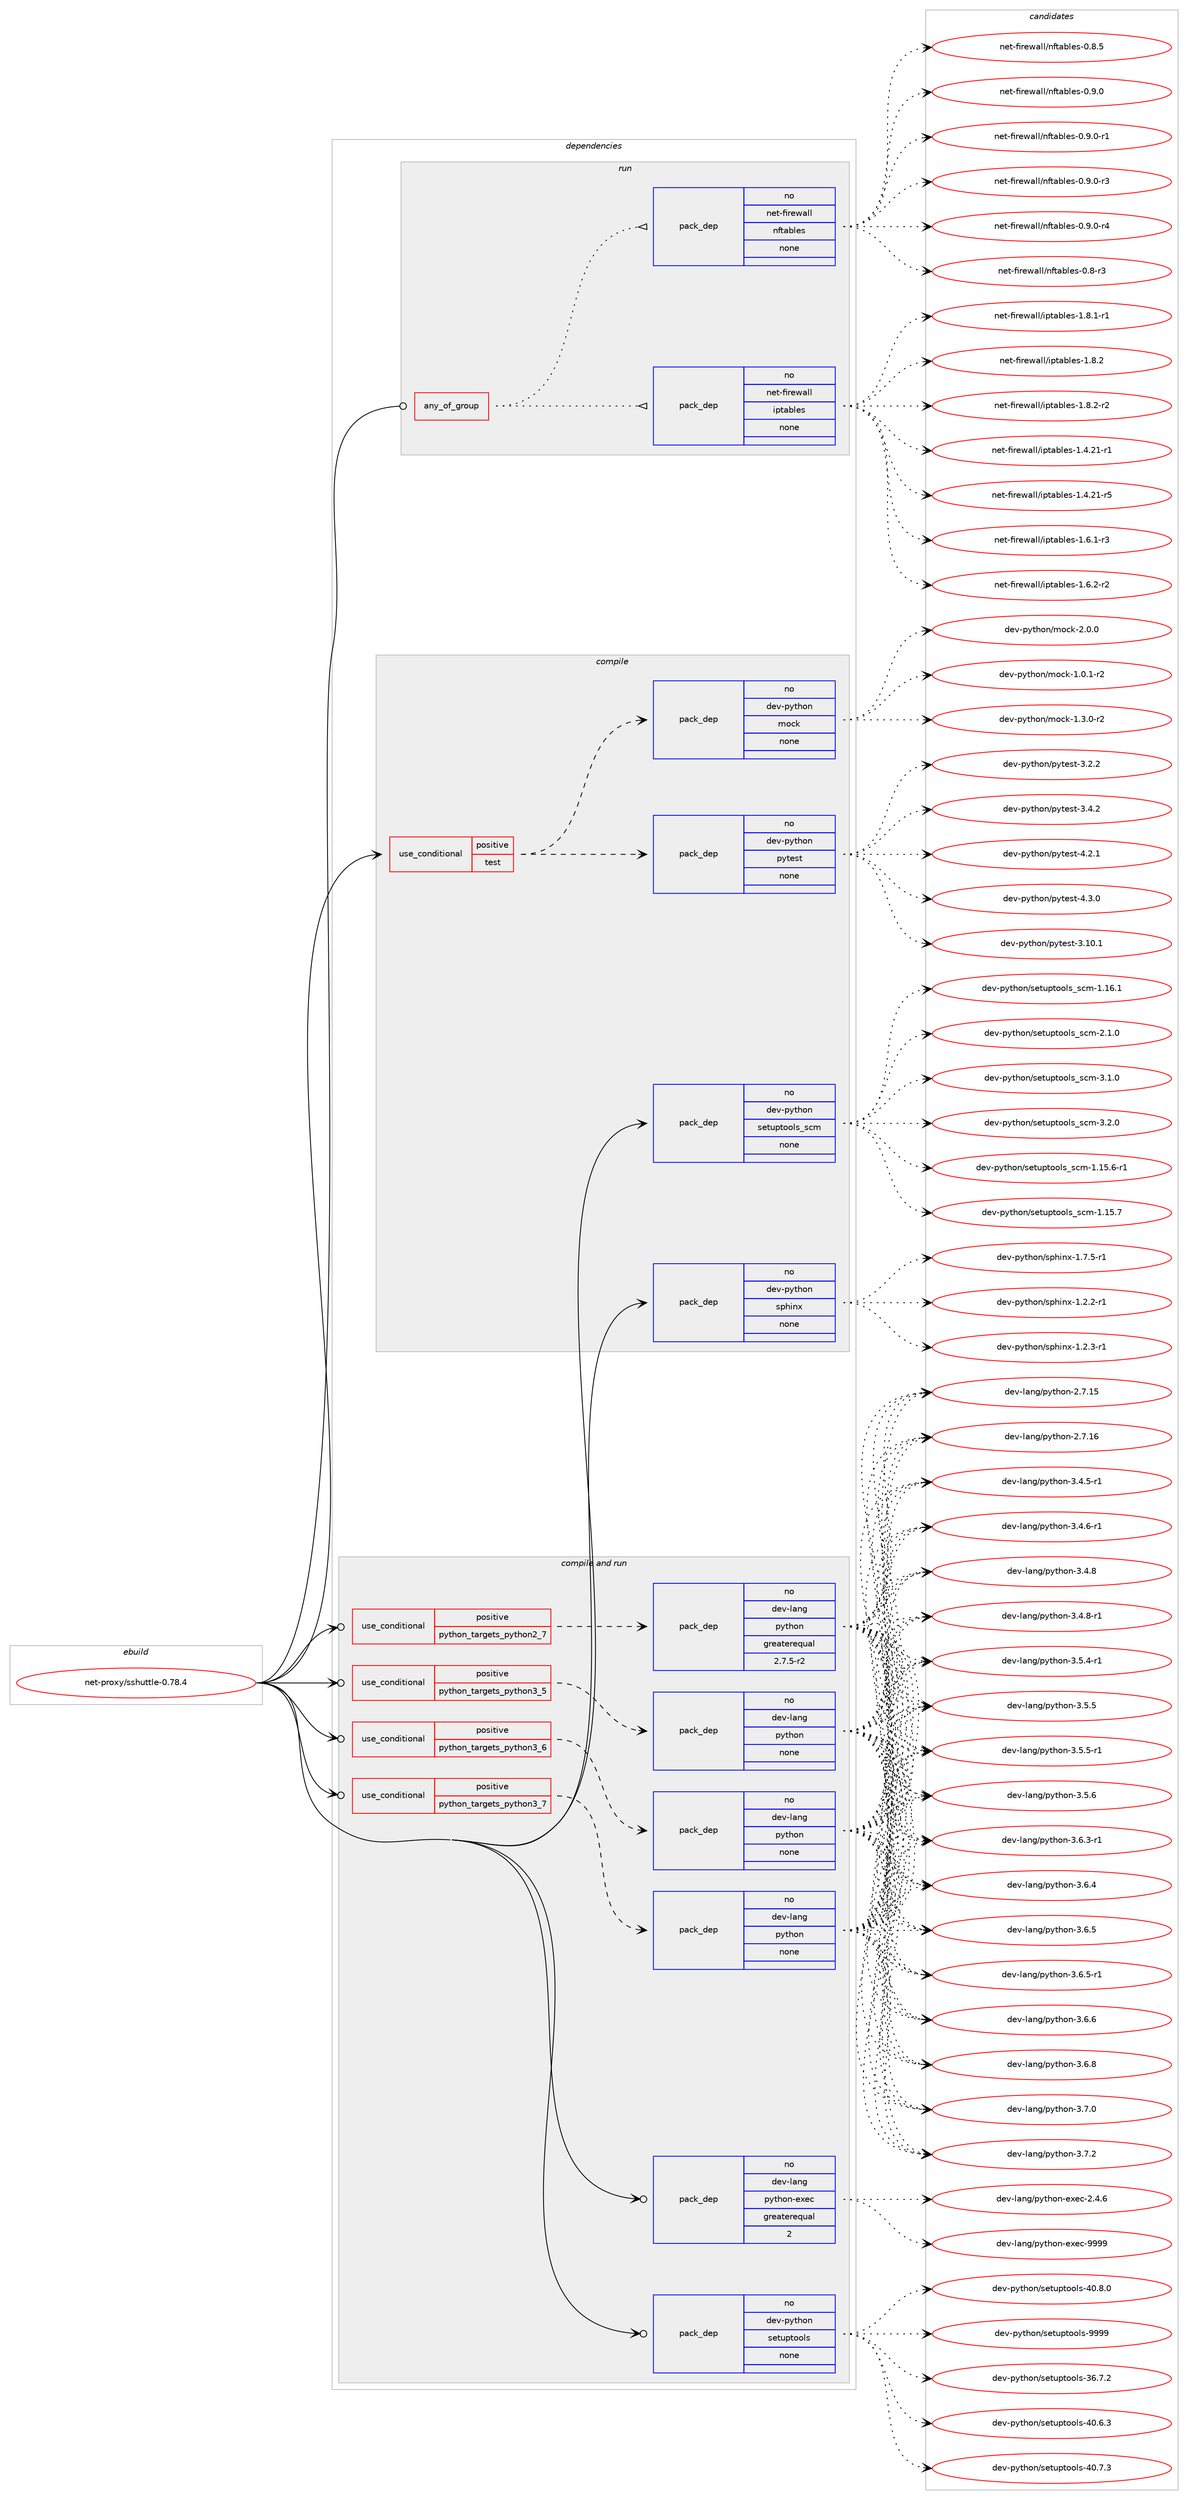 digraph prolog {

# *************
# Graph options
# *************

newrank=true;
concentrate=true;
compound=true;
graph [rankdir=LR,fontname=Helvetica,fontsize=10,ranksep=1.5];#, ranksep=2.5, nodesep=0.2];
edge  [arrowhead=vee];
node  [fontname=Helvetica,fontsize=10];

# **********
# The ebuild
# **********

subgraph cluster_leftcol {
color=gray;
rank=same;
label=<<i>ebuild</i>>;
id [label="net-proxy/sshuttle-0.78.4", color=red, width=4, href="../net-proxy/sshuttle-0.78.4.svg"];
}

# ****************
# The dependencies
# ****************

subgraph cluster_midcol {
color=gray;
label=<<i>dependencies</i>>;
subgraph cluster_compile {
fillcolor="#eeeeee";
style=filled;
label=<<i>compile</i>>;
subgraph cond450647 {
dependency1677996 [label=<<TABLE BORDER="0" CELLBORDER="1" CELLSPACING="0" CELLPADDING="4"><TR><TD ROWSPAN="3" CELLPADDING="10">use_conditional</TD></TR><TR><TD>positive</TD></TR><TR><TD>test</TD></TR></TABLE>>, shape=none, color=red];
subgraph pack1199914 {
dependency1677997 [label=<<TABLE BORDER="0" CELLBORDER="1" CELLSPACING="0" CELLPADDING="4" WIDTH="220"><TR><TD ROWSPAN="6" CELLPADDING="30">pack_dep</TD></TR><TR><TD WIDTH="110">no</TD></TR><TR><TD>dev-python</TD></TR><TR><TD>pytest</TD></TR><TR><TD>none</TD></TR><TR><TD></TD></TR></TABLE>>, shape=none, color=blue];
}
dependency1677996:e -> dependency1677997:w [weight=20,style="dashed",arrowhead="vee"];
subgraph pack1199915 {
dependency1677998 [label=<<TABLE BORDER="0" CELLBORDER="1" CELLSPACING="0" CELLPADDING="4" WIDTH="220"><TR><TD ROWSPAN="6" CELLPADDING="30">pack_dep</TD></TR><TR><TD WIDTH="110">no</TD></TR><TR><TD>dev-python</TD></TR><TR><TD>mock</TD></TR><TR><TD>none</TD></TR><TR><TD></TD></TR></TABLE>>, shape=none, color=blue];
}
dependency1677996:e -> dependency1677998:w [weight=20,style="dashed",arrowhead="vee"];
}
id:e -> dependency1677996:w [weight=20,style="solid",arrowhead="vee"];
subgraph pack1199916 {
dependency1677999 [label=<<TABLE BORDER="0" CELLBORDER="1" CELLSPACING="0" CELLPADDING="4" WIDTH="220"><TR><TD ROWSPAN="6" CELLPADDING="30">pack_dep</TD></TR><TR><TD WIDTH="110">no</TD></TR><TR><TD>dev-python</TD></TR><TR><TD>setuptools_scm</TD></TR><TR><TD>none</TD></TR><TR><TD></TD></TR></TABLE>>, shape=none, color=blue];
}
id:e -> dependency1677999:w [weight=20,style="solid",arrowhead="vee"];
subgraph pack1199917 {
dependency1678000 [label=<<TABLE BORDER="0" CELLBORDER="1" CELLSPACING="0" CELLPADDING="4" WIDTH="220"><TR><TD ROWSPAN="6" CELLPADDING="30">pack_dep</TD></TR><TR><TD WIDTH="110">no</TD></TR><TR><TD>dev-python</TD></TR><TR><TD>sphinx</TD></TR><TR><TD>none</TD></TR><TR><TD></TD></TR></TABLE>>, shape=none, color=blue];
}
id:e -> dependency1678000:w [weight=20,style="solid",arrowhead="vee"];
}
subgraph cluster_compileandrun {
fillcolor="#eeeeee";
style=filled;
label=<<i>compile and run</i>>;
subgraph cond450648 {
dependency1678001 [label=<<TABLE BORDER="0" CELLBORDER="1" CELLSPACING="0" CELLPADDING="4"><TR><TD ROWSPAN="3" CELLPADDING="10">use_conditional</TD></TR><TR><TD>positive</TD></TR><TR><TD>python_targets_python2_7</TD></TR></TABLE>>, shape=none, color=red];
subgraph pack1199918 {
dependency1678002 [label=<<TABLE BORDER="0" CELLBORDER="1" CELLSPACING="0" CELLPADDING="4" WIDTH="220"><TR><TD ROWSPAN="6" CELLPADDING="30">pack_dep</TD></TR><TR><TD WIDTH="110">no</TD></TR><TR><TD>dev-lang</TD></TR><TR><TD>python</TD></TR><TR><TD>greaterequal</TD></TR><TR><TD>2.7.5-r2</TD></TR></TABLE>>, shape=none, color=blue];
}
dependency1678001:e -> dependency1678002:w [weight=20,style="dashed",arrowhead="vee"];
}
id:e -> dependency1678001:w [weight=20,style="solid",arrowhead="odotvee"];
subgraph cond450649 {
dependency1678003 [label=<<TABLE BORDER="0" CELLBORDER="1" CELLSPACING="0" CELLPADDING="4"><TR><TD ROWSPAN="3" CELLPADDING="10">use_conditional</TD></TR><TR><TD>positive</TD></TR><TR><TD>python_targets_python3_5</TD></TR></TABLE>>, shape=none, color=red];
subgraph pack1199919 {
dependency1678004 [label=<<TABLE BORDER="0" CELLBORDER="1" CELLSPACING="0" CELLPADDING="4" WIDTH="220"><TR><TD ROWSPAN="6" CELLPADDING="30">pack_dep</TD></TR><TR><TD WIDTH="110">no</TD></TR><TR><TD>dev-lang</TD></TR><TR><TD>python</TD></TR><TR><TD>none</TD></TR><TR><TD></TD></TR></TABLE>>, shape=none, color=blue];
}
dependency1678003:e -> dependency1678004:w [weight=20,style="dashed",arrowhead="vee"];
}
id:e -> dependency1678003:w [weight=20,style="solid",arrowhead="odotvee"];
subgraph cond450650 {
dependency1678005 [label=<<TABLE BORDER="0" CELLBORDER="1" CELLSPACING="0" CELLPADDING="4"><TR><TD ROWSPAN="3" CELLPADDING="10">use_conditional</TD></TR><TR><TD>positive</TD></TR><TR><TD>python_targets_python3_6</TD></TR></TABLE>>, shape=none, color=red];
subgraph pack1199920 {
dependency1678006 [label=<<TABLE BORDER="0" CELLBORDER="1" CELLSPACING="0" CELLPADDING="4" WIDTH="220"><TR><TD ROWSPAN="6" CELLPADDING="30">pack_dep</TD></TR><TR><TD WIDTH="110">no</TD></TR><TR><TD>dev-lang</TD></TR><TR><TD>python</TD></TR><TR><TD>none</TD></TR><TR><TD></TD></TR></TABLE>>, shape=none, color=blue];
}
dependency1678005:e -> dependency1678006:w [weight=20,style="dashed",arrowhead="vee"];
}
id:e -> dependency1678005:w [weight=20,style="solid",arrowhead="odotvee"];
subgraph cond450651 {
dependency1678007 [label=<<TABLE BORDER="0" CELLBORDER="1" CELLSPACING="0" CELLPADDING="4"><TR><TD ROWSPAN="3" CELLPADDING="10">use_conditional</TD></TR><TR><TD>positive</TD></TR><TR><TD>python_targets_python3_7</TD></TR></TABLE>>, shape=none, color=red];
subgraph pack1199921 {
dependency1678008 [label=<<TABLE BORDER="0" CELLBORDER="1" CELLSPACING="0" CELLPADDING="4" WIDTH="220"><TR><TD ROWSPAN="6" CELLPADDING="30">pack_dep</TD></TR><TR><TD WIDTH="110">no</TD></TR><TR><TD>dev-lang</TD></TR><TR><TD>python</TD></TR><TR><TD>none</TD></TR><TR><TD></TD></TR></TABLE>>, shape=none, color=blue];
}
dependency1678007:e -> dependency1678008:w [weight=20,style="dashed",arrowhead="vee"];
}
id:e -> dependency1678007:w [weight=20,style="solid",arrowhead="odotvee"];
subgraph pack1199922 {
dependency1678009 [label=<<TABLE BORDER="0" CELLBORDER="1" CELLSPACING="0" CELLPADDING="4" WIDTH="220"><TR><TD ROWSPAN="6" CELLPADDING="30">pack_dep</TD></TR><TR><TD WIDTH="110">no</TD></TR><TR><TD>dev-lang</TD></TR><TR><TD>python-exec</TD></TR><TR><TD>greaterequal</TD></TR><TR><TD>2</TD></TR></TABLE>>, shape=none, color=blue];
}
id:e -> dependency1678009:w [weight=20,style="solid",arrowhead="odotvee"];
subgraph pack1199923 {
dependency1678010 [label=<<TABLE BORDER="0" CELLBORDER="1" CELLSPACING="0" CELLPADDING="4" WIDTH="220"><TR><TD ROWSPAN="6" CELLPADDING="30">pack_dep</TD></TR><TR><TD WIDTH="110">no</TD></TR><TR><TD>dev-python</TD></TR><TR><TD>setuptools</TD></TR><TR><TD>none</TD></TR><TR><TD></TD></TR></TABLE>>, shape=none, color=blue];
}
id:e -> dependency1678010:w [weight=20,style="solid",arrowhead="odotvee"];
}
subgraph cluster_run {
fillcolor="#eeeeee";
style=filled;
label=<<i>run</i>>;
subgraph any26602 {
dependency1678011 [label=<<TABLE BORDER="0" CELLBORDER="1" CELLSPACING="0" CELLPADDING="4"><TR><TD CELLPADDING="10">any_of_group</TD></TR></TABLE>>, shape=none, color=red];subgraph pack1199924 {
dependency1678012 [label=<<TABLE BORDER="0" CELLBORDER="1" CELLSPACING="0" CELLPADDING="4" WIDTH="220"><TR><TD ROWSPAN="6" CELLPADDING="30">pack_dep</TD></TR><TR><TD WIDTH="110">no</TD></TR><TR><TD>net-firewall</TD></TR><TR><TD>iptables</TD></TR><TR><TD>none</TD></TR><TR><TD></TD></TR></TABLE>>, shape=none, color=blue];
}
dependency1678011:e -> dependency1678012:w [weight=20,style="dotted",arrowhead="oinv"];
subgraph pack1199925 {
dependency1678013 [label=<<TABLE BORDER="0" CELLBORDER="1" CELLSPACING="0" CELLPADDING="4" WIDTH="220"><TR><TD ROWSPAN="6" CELLPADDING="30">pack_dep</TD></TR><TR><TD WIDTH="110">no</TD></TR><TR><TD>net-firewall</TD></TR><TR><TD>nftables</TD></TR><TR><TD>none</TD></TR><TR><TD></TD></TR></TABLE>>, shape=none, color=blue];
}
dependency1678011:e -> dependency1678013:w [weight=20,style="dotted",arrowhead="oinv"];
}
id:e -> dependency1678011:w [weight=20,style="solid",arrowhead="odot"];
}
}

# **************
# The candidates
# **************

subgraph cluster_choices {
rank=same;
color=gray;
label=<<i>candidates</i>>;

subgraph choice1199914 {
color=black;
nodesep=1;
choice100101118451121211161041111104711212111610111511645514649484649 [label="dev-python/pytest-3.10.1", color=red, width=4,href="../dev-python/pytest-3.10.1.svg"];
choice1001011184511212111610411111047112121116101115116455146504650 [label="dev-python/pytest-3.2.2", color=red, width=4,href="../dev-python/pytest-3.2.2.svg"];
choice1001011184511212111610411111047112121116101115116455146524650 [label="dev-python/pytest-3.4.2", color=red, width=4,href="../dev-python/pytest-3.4.2.svg"];
choice1001011184511212111610411111047112121116101115116455246504649 [label="dev-python/pytest-4.2.1", color=red, width=4,href="../dev-python/pytest-4.2.1.svg"];
choice1001011184511212111610411111047112121116101115116455246514648 [label="dev-python/pytest-4.3.0", color=red, width=4,href="../dev-python/pytest-4.3.0.svg"];
dependency1677997:e -> choice100101118451121211161041111104711212111610111511645514649484649:w [style=dotted,weight="100"];
dependency1677997:e -> choice1001011184511212111610411111047112121116101115116455146504650:w [style=dotted,weight="100"];
dependency1677997:e -> choice1001011184511212111610411111047112121116101115116455146524650:w [style=dotted,weight="100"];
dependency1677997:e -> choice1001011184511212111610411111047112121116101115116455246504649:w [style=dotted,weight="100"];
dependency1677997:e -> choice1001011184511212111610411111047112121116101115116455246514648:w [style=dotted,weight="100"];
}
subgraph choice1199915 {
color=black;
nodesep=1;
choice1001011184511212111610411111047109111991074549464846494511450 [label="dev-python/mock-1.0.1-r2", color=red, width=4,href="../dev-python/mock-1.0.1-r2.svg"];
choice1001011184511212111610411111047109111991074549465146484511450 [label="dev-python/mock-1.3.0-r2", color=red, width=4,href="../dev-python/mock-1.3.0-r2.svg"];
choice100101118451121211161041111104710911199107455046484648 [label="dev-python/mock-2.0.0", color=red, width=4,href="../dev-python/mock-2.0.0.svg"];
dependency1677998:e -> choice1001011184511212111610411111047109111991074549464846494511450:w [style=dotted,weight="100"];
dependency1677998:e -> choice1001011184511212111610411111047109111991074549465146484511450:w [style=dotted,weight="100"];
dependency1677998:e -> choice100101118451121211161041111104710911199107455046484648:w [style=dotted,weight="100"];
}
subgraph choice1199916 {
color=black;
nodesep=1;
choice10010111845112121116104111110471151011161171121161111111081159511599109454946495346544511449 [label="dev-python/setuptools_scm-1.15.6-r1", color=red, width=4,href="../dev-python/setuptools_scm-1.15.6-r1.svg"];
choice1001011184511212111610411111047115101116117112116111111108115951159910945494649534655 [label="dev-python/setuptools_scm-1.15.7", color=red, width=4,href="../dev-python/setuptools_scm-1.15.7.svg"];
choice1001011184511212111610411111047115101116117112116111111108115951159910945494649544649 [label="dev-python/setuptools_scm-1.16.1", color=red, width=4,href="../dev-python/setuptools_scm-1.16.1.svg"];
choice10010111845112121116104111110471151011161171121161111111081159511599109455046494648 [label="dev-python/setuptools_scm-2.1.0", color=red, width=4,href="../dev-python/setuptools_scm-2.1.0.svg"];
choice10010111845112121116104111110471151011161171121161111111081159511599109455146494648 [label="dev-python/setuptools_scm-3.1.0", color=red, width=4,href="../dev-python/setuptools_scm-3.1.0.svg"];
choice10010111845112121116104111110471151011161171121161111111081159511599109455146504648 [label="dev-python/setuptools_scm-3.2.0", color=red, width=4,href="../dev-python/setuptools_scm-3.2.0.svg"];
dependency1677999:e -> choice10010111845112121116104111110471151011161171121161111111081159511599109454946495346544511449:w [style=dotted,weight="100"];
dependency1677999:e -> choice1001011184511212111610411111047115101116117112116111111108115951159910945494649534655:w [style=dotted,weight="100"];
dependency1677999:e -> choice1001011184511212111610411111047115101116117112116111111108115951159910945494649544649:w [style=dotted,weight="100"];
dependency1677999:e -> choice10010111845112121116104111110471151011161171121161111111081159511599109455046494648:w [style=dotted,weight="100"];
dependency1677999:e -> choice10010111845112121116104111110471151011161171121161111111081159511599109455146494648:w [style=dotted,weight="100"];
dependency1677999:e -> choice10010111845112121116104111110471151011161171121161111111081159511599109455146504648:w [style=dotted,weight="100"];
}
subgraph choice1199917 {
color=black;
nodesep=1;
choice10010111845112121116104111110471151121041051101204549465046504511449 [label="dev-python/sphinx-1.2.2-r1", color=red, width=4,href="../dev-python/sphinx-1.2.2-r1.svg"];
choice10010111845112121116104111110471151121041051101204549465046514511449 [label="dev-python/sphinx-1.2.3-r1", color=red, width=4,href="../dev-python/sphinx-1.2.3-r1.svg"];
choice10010111845112121116104111110471151121041051101204549465546534511449 [label="dev-python/sphinx-1.7.5-r1", color=red, width=4,href="../dev-python/sphinx-1.7.5-r1.svg"];
dependency1678000:e -> choice10010111845112121116104111110471151121041051101204549465046504511449:w [style=dotted,weight="100"];
dependency1678000:e -> choice10010111845112121116104111110471151121041051101204549465046514511449:w [style=dotted,weight="100"];
dependency1678000:e -> choice10010111845112121116104111110471151121041051101204549465546534511449:w [style=dotted,weight="100"];
}
subgraph choice1199918 {
color=black;
nodesep=1;
choice10010111845108971101034711212111610411111045504655464953 [label="dev-lang/python-2.7.15", color=red, width=4,href="../dev-lang/python-2.7.15.svg"];
choice10010111845108971101034711212111610411111045504655464954 [label="dev-lang/python-2.7.16", color=red, width=4,href="../dev-lang/python-2.7.16.svg"];
choice1001011184510897110103471121211161041111104551465246534511449 [label="dev-lang/python-3.4.5-r1", color=red, width=4,href="../dev-lang/python-3.4.5-r1.svg"];
choice1001011184510897110103471121211161041111104551465246544511449 [label="dev-lang/python-3.4.6-r1", color=red, width=4,href="../dev-lang/python-3.4.6-r1.svg"];
choice100101118451089711010347112121116104111110455146524656 [label="dev-lang/python-3.4.8", color=red, width=4,href="../dev-lang/python-3.4.8.svg"];
choice1001011184510897110103471121211161041111104551465246564511449 [label="dev-lang/python-3.4.8-r1", color=red, width=4,href="../dev-lang/python-3.4.8-r1.svg"];
choice1001011184510897110103471121211161041111104551465346524511449 [label="dev-lang/python-3.5.4-r1", color=red, width=4,href="../dev-lang/python-3.5.4-r1.svg"];
choice100101118451089711010347112121116104111110455146534653 [label="dev-lang/python-3.5.5", color=red, width=4,href="../dev-lang/python-3.5.5.svg"];
choice1001011184510897110103471121211161041111104551465346534511449 [label="dev-lang/python-3.5.5-r1", color=red, width=4,href="../dev-lang/python-3.5.5-r1.svg"];
choice100101118451089711010347112121116104111110455146534654 [label="dev-lang/python-3.5.6", color=red, width=4,href="../dev-lang/python-3.5.6.svg"];
choice1001011184510897110103471121211161041111104551465446514511449 [label="dev-lang/python-3.6.3-r1", color=red, width=4,href="../dev-lang/python-3.6.3-r1.svg"];
choice100101118451089711010347112121116104111110455146544652 [label="dev-lang/python-3.6.4", color=red, width=4,href="../dev-lang/python-3.6.4.svg"];
choice100101118451089711010347112121116104111110455146544653 [label="dev-lang/python-3.6.5", color=red, width=4,href="../dev-lang/python-3.6.5.svg"];
choice1001011184510897110103471121211161041111104551465446534511449 [label="dev-lang/python-3.6.5-r1", color=red, width=4,href="../dev-lang/python-3.6.5-r1.svg"];
choice100101118451089711010347112121116104111110455146544654 [label="dev-lang/python-3.6.6", color=red, width=4,href="../dev-lang/python-3.6.6.svg"];
choice100101118451089711010347112121116104111110455146544656 [label="dev-lang/python-3.6.8", color=red, width=4,href="../dev-lang/python-3.6.8.svg"];
choice100101118451089711010347112121116104111110455146554648 [label="dev-lang/python-3.7.0", color=red, width=4,href="../dev-lang/python-3.7.0.svg"];
choice100101118451089711010347112121116104111110455146554650 [label="dev-lang/python-3.7.2", color=red, width=4,href="../dev-lang/python-3.7.2.svg"];
dependency1678002:e -> choice10010111845108971101034711212111610411111045504655464953:w [style=dotted,weight="100"];
dependency1678002:e -> choice10010111845108971101034711212111610411111045504655464954:w [style=dotted,weight="100"];
dependency1678002:e -> choice1001011184510897110103471121211161041111104551465246534511449:w [style=dotted,weight="100"];
dependency1678002:e -> choice1001011184510897110103471121211161041111104551465246544511449:w [style=dotted,weight="100"];
dependency1678002:e -> choice100101118451089711010347112121116104111110455146524656:w [style=dotted,weight="100"];
dependency1678002:e -> choice1001011184510897110103471121211161041111104551465246564511449:w [style=dotted,weight="100"];
dependency1678002:e -> choice1001011184510897110103471121211161041111104551465346524511449:w [style=dotted,weight="100"];
dependency1678002:e -> choice100101118451089711010347112121116104111110455146534653:w [style=dotted,weight="100"];
dependency1678002:e -> choice1001011184510897110103471121211161041111104551465346534511449:w [style=dotted,weight="100"];
dependency1678002:e -> choice100101118451089711010347112121116104111110455146534654:w [style=dotted,weight="100"];
dependency1678002:e -> choice1001011184510897110103471121211161041111104551465446514511449:w [style=dotted,weight="100"];
dependency1678002:e -> choice100101118451089711010347112121116104111110455146544652:w [style=dotted,weight="100"];
dependency1678002:e -> choice100101118451089711010347112121116104111110455146544653:w [style=dotted,weight="100"];
dependency1678002:e -> choice1001011184510897110103471121211161041111104551465446534511449:w [style=dotted,weight="100"];
dependency1678002:e -> choice100101118451089711010347112121116104111110455146544654:w [style=dotted,weight="100"];
dependency1678002:e -> choice100101118451089711010347112121116104111110455146544656:w [style=dotted,weight="100"];
dependency1678002:e -> choice100101118451089711010347112121116104111110455146554648:w [style=dotted,weight="100"];
dependency1678002:e -> choice100101118451089711010347112121116104111110455146554650:w [style=dotted,weight="100"];
}
subgraph choice1199919 {
color=black;
nodesep=1;
choice10010111845108971101034711212111610411111045504655464953 [label="dev-lang/python-2.7.15", color=red, width=4,href="../dev-lang/python-2.7.15.svg"];
choice10010111845108971101034711212111610411111045504655464954 [label="dev-lang/python-2.7.16", color=red, width=4,href="../dev-lang/python-2.7.16.svg"];
choice1001011184510897110103471121211161041111104551465246534511449 [label="dev-lang/python-3.4.5-r1", color=red, width=4,href="../dev-lang/python-3.4.5-r1.svg"];
choice1001011184510897110103471121211161041111104551465246544511449 [label="dev-lang/python-3.4.6-r1", color=red, width=4,href="../dev-lang/python-3.4.6-r1.svg"];
choice100101118451089711010347112121116104111110455146524656 [label="dev-lang/python-3.4.8", color=red, width=4,href="../dev-lang/python-3.4.8.svg"];
choice1001011184510897110103471121211161041111104551465246564511449 [label="dev-lang/python-3.4.8-r1", color=red, width=4,href="../dev-lang/python-3.4.8-r1.svg"];
choice1001011184510897110103471121211161041111104551465346524511449 [label="dev-lang/python-3.5.4-r1", color=red, width=4,href="../dev-lang/python-3.5.4-r1.svg"];
choice100101118451089711010347112121116104111110455146534653 [label="dev-lang/python-3.5.5", color=red, width=4,href="../dev-lang/python-3.5.5.svg"];
choice1001011184510897110103471121211161041111104551465346534511449 [label="dev-lang/python-3.5.5-r1", color=red, width=4,href="../dev-lang/python-3.5.5-r1.svg"];
choice100101118451089711010347112121116104111110455146534654 [label="dev-lang/python-3.5.6", color=red, width=4,href="../dev-lang/python-3.5.6.svg"];
choice1001011184510897110103471121211161041111104551465446514511449 [label="dev-lang/python-3.6.3-r1", color=red, width=4,href="../dev-lang/python-3.6.3-r1.svg"];
choice100101118451089711010347112121116104111110455146544652 [label="dev-lang/python-3.6.4", color=red, width=4,href="../dev-lang/python-3.6.4.svg"];
choice100101118451089711010347112121116104111110455146544653 [label="dev-lang/python-3.6.5", color=red, width=4,href="../dev-lang/python-3.6.5.svg"];
choice1001011184510897110103471121211161041111104551465446534511449 [label="dev-lang/python-3.6.5-r1", color=red, width=4,href="../dev-lang/python-3.6.5-r1.svg"];
choice100101118451089711010347112121116104111110455146544654 [label="dev-lang/python-3.6.6", color=red, width=4,href="../dev-lang/python-3.6.6.svg"];
choice100101118451089711010347112121116104111110455146544656 [label="dev-lang/python-3.6.8", color=red, width=4,href="../dev-lang/python-3.6.8.svg"];
choice100101118451089711010347112121116104111110455146554648 [label="dev-lang/python-3.7.0", color=red, width=4,href="../dev-lang/python-3.7.0.svg"];
choice100101118451089711010347112121116104111110455146554650 [label="dev-lang/python-3.7.2", color=red, width=4,href="../dev-lang/python-3.7.2.svg"];
dependency1678004:e -> choice10010111845108971101034711212111610411111045504655464953:w [style=dotted,weight="100"];
dependency1678004:e -> choice10010111845108971101034711212111610411111045504655464954:w [style=dotted,weight="100"];
dependency1678004:e -> choice1001011184510897110103471121211161041111104551465246534511449:w [style=dotted,weight="100"];
dependency1678004:e -> choice1001011184510897110103471121211161041111104551465246544511449:w [style=dotted,weight="100"];
dependency1678004:e -> choice100101118451089711010347112121116104111110455146524656:w [style=dotted,weight="100"];
dependency1678004:e -> choice1001011184510897110103471121211161041111104551465246564511449:w [style=dotted,weight="100"];
dependency1678004:e -> choice1001011184510897110103471121211161041111104551465346524511449:w [style=dotted,weight="100"];
dependency1678004:e -> choice100101118451089711010347112121116104111110455146534653:w [style=dotted,weight="100"];
dependency1678004:e -> choice1001011184510897110103471121211161041111104551465346534511449:w [style=dotted,weight="100"];
dependency1678004:e -> choice100101118451089711010347112121116104111110455146534654:w [style=dotted,weight="100"];
dependency1678004:e -> choice1001011184510897110103471121211161041111104551465446514511449:w [style=dotted,weight="100"];
dependency1678004:e -> choice100101118451089711010347112121116104111110455146544652:w [style=dotted,weight="100"];
dependency1678004:e -> choice100101118451089711010347112121116104111110455146544653:w [style=dotted,weight="100"];
dependency1678004:e -> choice1001011184510897110103471121211161041111104551465446534511449:w [style=dotted,weight="100"];
dependency1678004:e -> choice100101118451089711010347112121116104111110455146544654:w [style=dotted,weight="100"];
dependency1678004:e -> choice100101118451089711010347112121116104111110455146544656:w [style=dotted,weight="100"];
dependency1678004:e -> choice100101118451089711010347112121116104111110455146554648:w [style=dotted,weight="100"];
dependency1678004:e -> choice100101118451089711010347112121116104111110455146554650:w [style=dotted,weight="100"];
}
subgraph choice1199920 {
color=black;
nodesep=1;
choice10010111845108971101034711212111610411111045504655464953 [label="dev-lang/python-2.7.15", color=red, width=4,href="../dev-lang/python-2.7.15.svg"];
choice10010111845108971101034711212111610411111045504655464954 [label="dev-lang/python-2.7.16", color=red, width=4,href="../dev-lang/python-2.7.16.svg"];
choice1001011184510897110103471121211161041111104551465246534511449 [label="dev-lang/python-3.4.5-r1", color=red, width=4,href="../dev-lang/python-3.4.5-r1.svg"];
choice1001011184510897110103471121211161041111104551465246544511449 [label="dev-lang/python-3.4.6-r1", color=red, width=4,href="../dev-lang/python-3.4.6-r1.svg"];
choice100101118451089711010347112121116104111110455146524656 [label="dev-lang/python-3.4.8", color=red, width=4,href="../dev-lang/python-3.4.8.svg"];
choice1001011184510897110103471121211161041111104551465246564511449 [label="dev-lang/python-3.4.8-r1", color=red, width=4,href="../dev-lang/python-3.4.8-r1.svg"];
choice1001011184510897110103471121211161041111104551465346524511449 [label="dev-lang/python-3.5.4-r1", color=red, width=4,href="../dev-lang/python-3.5.4-r1.svg"];
choice100101118451089711010347112121116104111110455146534653 [label="dev-lang/python-3.5.5", color=red, width=4,href="../dev-lang/python-3.5.5.svg"];
choice1001011184510897110103471121211161041111104551465346534511449 [label="dev-lang/python-3.5.5-r1", color=red, width=4,href="../dev-lang/python-3.5.5-r1.svg"];
choice100101118451089711010347112121116104111110455146534654 [label="dev-lang/python-3.5.6", color=red, width=4,href="../dev-lang/python-3.5.6.svg"];
choice1001011184510897110103471121211161041111104551465446514511449 [label="dev-lang/python-3.6.3-r1", color=red, width=4,href="../dev-lang/python-3.6.3-r1.svg"];
choice100101118451089711010347112121116104111110455146544652 [label="dev-lang/python-3.6.4", color=red, width=4,href="../dev-lang/python-3.6.4.svg"];
choice100101118451089711010347112121116104111110455146544653 [label="dev-lang/python-3.6.5", color=red, width=4,href="../dev-lang/python-3.6.5.svg"];
choice1001011184510897110103471121211161041111104551465446534511449 [label="dev-lang/python-3.6.5-r1", color=red, width=4,href="../dev-lang/python-3.6.5-r1.svg"];
choice100101118451089711010347112121116104111110455146544654 [label="dev-lang/python-3.6.6", color=red, width=4,href="../dev-lang/python-3.6.6.svg"];
choice100101118451089711010347112121116104111110455146544656 [label="dev-lang/python-3.6.8", color=red, width=4,href="../dev-lang/python-3.6.8.svg"];
choice100101118451089711010347112121116104111110455146554648 [label="dev-lang/python-3.7.0", color=red, width=4,href="../dev-lang/python-3.7.0.svg"];
choice100101118451089711010347112121116104111110455146554650 [label="dev-lang/python-3.7.2", color=red, width=4,href="../dev-lang/python-3.7.2.svg"];
dependency1678006:e -> choice10010111845108971101034711212111610411111045504655464953:w [style=dotted,weight="100"];
dependency1678006:e -> choice10010111845108971101034711212111610411111045504655464954:w [style=dotted,weight="100"];
dependency1678006:e -> choice1001011184510897110103471121211161041111104551465246534511449:w [style=dotted,weight="100"];
dependency1678006:e -> choice1001011184510897110103471121211161041111104551465246544511449:w [style=dotted,weight="100"];
dependency1678006:e -> choice100101118451089711010347112121116104111110455146524656:w [style=dotted,weight="100"];
dependency1678006:e -> choice1001011184510897110103471121211161041111104551465246564511449:w [style=dotted,weight="100"];
dependency1678006:e -> choice1001011184510897110103471121211161041111104551465346524511449:w [style=dotted,weight="100"];
dependency1678006:e -> choice100101118451089711010347112121116104111110455146534653:w [style=dotted,weight="100"];
dependency1678006:e -> choice1001011184510897110103471121211161041111104551465346534511449:w [style=dotted,weight="100"];
dependency1678006:e -> choice100101118451089711010347112121116104111110455146534654:w [style=dotted,weight="100"];
dependency1678006:e -> choice1001011184510897110103471121211161041111104551465446514511449:w [style=dotted,weight="100"];
dependency1678006:e -> choice100101118451089711010347112121116104111110455146544652:w [style=dotted,weight="100"];
dependency1678006:e -> choice100101118451089711010347112121116104111110455146544653:w [style=dotted,weight="100"];
dependency1678006:e -> choice1001011184510897110103471121211161041111104551465446534511449:w [style=dotted,weight="100"];
dependency1678006:e -> choice100101118451089711010347112121116104111110455146544654:w [style=dotted,weight="100"];
dependency1678006:e -> choice100101118451089711010347112121116104111110455146544656:w [style=dotted,weight="100"];
dependency1678006:e -> choice100101118451089711010347112121116104111110455146554648:w [style=dotted,weight="100"];
dependency1678006:e -> choice100101118451089711010347112121116104111110455146554650:w [style=dotted,weight="100"];
}
subgraph choice1199921 {
color=black;
nodesep=1;
choice10010111845108971101034711212111610411111045504655464953 [label="dev-lang/python-2.7.15", color=red, width=4,href="../dev-lang/python-2.7.15.svg"];
choice10010111845108971101034711212111610411111045504655464954 [label="dev-lang/python-2.7.16", color=red, width=4,href="../dev-lang/python-2.7.16.svg"];
choice1001011184510897110103471121211161041111104551465246534511449 [label="dev-lang/python-3.4.5-r1", color=red, width=4,href="../dev-lang/python-3.4.5-r1.svg"];
choice1001011184510897110103471121211161041111104551465246544511449 [label="dev-lang/python-3.4.6-r1", color=red, width=4,href="../dev-lang/python-3.4.6-r1.svg"];
choice100101118451089711010347112121116104111110455146524656 [label="dev-lang/python-3.4.8", color=red, width=4,href="../dev-lang/python-3.4.8.svg"];
choice1001011184510897110103471121211161041111104551465246564511449 [label="dev-lang/python-3.4.8-r1", color=red, width=4,href="../dev-lang/python-3.4.8-r1.svg"];
choice1001011184510897110103471121211161041111104551465346524511449 [label="dev-lang/python-3.5.4-r1", color=red, width=4,href="../dev-lang/python-3.5.4-r1.svg"];
choice100101118451089711010347112121116104111110455146534653 [label="dev-lang/python-3.5.5", color=red, width=4,href="../dev-lang/python-3.5.5.svg"];
choice1001011184510897110103471121211161041111104551465346534511449 [label="dev-lang/python-3.5.5-r1", color=red, width=4,href="../dev-lang/python-3.5.5-r1.svg"];
choice100101118451089711010347112121116104111110455146534654 [label="dev-lang/python-3.5.6", color=red, width=4,href="../dev-lang/python-3.5.6.svg"];
choice1001011184510897110103471121211161041111104551465446514511449 [label="dev-lang/python-3.6.3-r1", color=red, width=4,href="../dev-lang/python-3.6.3-r1.svg"];
choice100101118451089711010347112121116104111110455146544652 [label="dev-lang/python-3.6.4", color=red, width=4,href="../dev-lang/python-3.6.4.svg"];
choice100101118451089711010347112121116104111110455146544653 [label="dev-lang/python-3.6.5", color=red, width=4,href="../dev-lang/python-3.6.5.svg"];
choice1001011184510897110103471121211161041111104551465446534511449 [label="dev-lang/python-3.6.5-r1", color=red, width=4,href="../dev-lang/python-3.6.5-r1.svg"];
choice100101118451089711010347112121116104111110455146544654 [label="dev-lang/python-3.6.6", color=red, width=4,href="../dev-lang/python-3.6.6.svg"];
choice100101118451089711010347112121116104111110455146544656 [label="dev-lang/python-3.6.8", color=red, width=4,href="../dev-lang/python-3.6.8.svg"];
choice100101118451089711010347112121116104111110455146554648 [label="dev-lang/python-3.7.0", color=red, width=4,href="../dev-lang/python-3.7.0.svg"];
choice100101118451089711010347112121116104111110455146554650 [label="dev-lang/python-3.7.2", color=red, width=4,href="../dev-lang/python-3.7.2.svg"];
dependency1678008:e -> choice10010111845108971101034711212111610411111045504655464953:w [style=dotted,weight="100"];
dependency1678008:e -> choice10010111845108971101034711212111610411111045504655464954:w [style=dotted,weight="100"];
dependency1678008:e -> choice1001011184510897110103471121211161041111104551465246534511449:w [style=dotted,weight="100"];
dependency1678008:e -> choice1001011184510897110103471121211161041111104551465246544511449:w [style=dotted,weight="100"];
dependency1678008:e -> choice100101118451089711010347112121116104111110455146524656:w [style=dotted,weight="100"];
dependency1678008:e -> choice1001011184510897110103471121211161041111104551465246564511449:w [style=dotted,weight="100"];
dependency1678008:e -> choice1001011184510897110103471121211161041111104551465346524511449:w [style=dotted,weight="100"];
dependency1678008:e -> choice100101118451089711010347112121116104111110455146534653:w [style=dotted,weight="100"];
dependency1678008:e -> choice1001011184510897110103471121211161041111104551465346534511449:w [style=dotted,weight="100"];
dependency1678008:e -> choice100101118451089711010347112121116104111110455146534654:w [style=dotted,weight="100"];
dependency1678008:e -> choice1001011184510897110103471121211161041111104551465446514511449:w [style=dotted,weight="100"];
dependency1678008:e -> choice100101118451089711010347112121116104111110455146544652:w [style=dotted,weight="100"];
dependency1678008:e -> choice100101118451089711010347112121116104111110455146544653:w [style=dotted,weight="100"];
dependency1678008:e -> choice1001011184510897110103471121211161041111104551465446534511449:w [style=dotted,weight="100"];
dependency1678008:e -> choice100101118451089711010347112121116104111110455146544654:w [style=dotted,weight="100"];
dependency1678008:e -> choice100101118451089711010347112121116104111110455146544656:w [style=dotted,weight="100"];
dependency1678008:e -> choice100101118451089711010347112121116104111110455146554648:w [style=dotted,weight="100"];
dependency1678008:e -> choice100101118451089711010347112121116104111110455146554650:w [style=dotted,weight="100"];
}
subgraph choice1199922 {
color=black;
nodesep=1;
choice1001011184510897110103471121211161041111104510112010199455046524654 [label="dev-lang/python-exec-2.4.6", color=red, width=4,href="../dev-lang/python-exec-2.4.6.svg"];
choice10010111845108971101034711212111610411111045101120101994557575757 [label="dev-lang/python-exec-9999", color=red, width=4,href="../dev-lang/python-exec-9999.svg"];
dependency1678009:e -> choice1001011184510897110103471121211161041111104510112010199455046524654:w [style=dotted,weight="100"];
dependency1678009:e -> choice10010111845108971101034711212111610411111045101120101994557575757:w [style=dotted,weight="100"];
}
subgraph choice1199923 {
color=black;
nodesep=1;
choice100101118451121211161041111104711510111611711211611111110811545515446554650 [label="dev-python/setuptools-36.7.2", color=red, width=4,href="../dev-python/setuptools-36.7.2.svg"];
choice100101118451121211161041111104711510111611711211611111110811545524846544651 [label="dev-python/setuptools-40.6.3", color=red, width=4,href="../dev-python/setuptools-40.6.3.svg"];
choice100101118451121211161041111104711510111611711211611111110811545524846554651 [label="dev-python/setuptools-40.7.3", color=red, width=4,href="../dev-python/setuptools-40.7.3.svg"];
choice100101118451121211161041111104711510111611711211611111110811545524846564648 [label="dev-python/setuptools-40.8.0", color=red, width=4,href="../dev-python/setuptools-40.8.0.svg"];
choice10010111845112121116104111110471151011161171121161111111081154557575757 [label="dev-python/setuptools-9999", color=red, width=4,href="../dev-python/setuptools-9999.svg"];
dependency1678010:e -> choice100101118451121211161041111104711510111611711211611111110811545515446554650:w [style=dotted,weight="100"];
dependency1678010:e -> choice100101118451121211161041111104711510111611711211611111110811545524846544651:w [style=dotted,weight="100"];
dependency1678010:e -> choice100101118451121211161041111104711510111611711211611111110811545524846554651:w [style=dotted,weight="100"];
dependency1678010:e -> choice100101118451121211161041111104711510111611711211611111110811545524846564648:w [style=dotted,weight="100"];
dependency1678010:e -> choice10010111845112121116104111110471151011161171121161111111081154557575757:w [style=dotted,weight="100"];
}
subgraph choice1199924 {
color=black;
nodesep=1;
choice1101011164510210511410111997108108471051121169798108101115454946524650494511449 [label="net-firewall/iptables-1.4.21-r1", color=red, width=4,href="../net-firewall/iptables-1.4.21-r1.svg"];
choice1101011164510210511410111997108108471051121169798108101115454946524650494511453 [label="net-firewall/iptables-1.4.21-r5", color=red, width=4,href="../net-firewall/iptables-1.4.21-r5.svg"];
choice11010111645102105114101119971081084710511211697981081011154549465446494511451 [label="net-firewall/iptables-1.6.1-r3", color=red, width=4,href="../net-firewall/iptables-1.6.1-r3.svg"];
choice11010111645102105114101119971081084710511211697981081011154549465446504511450 [label="net-firewall/iptables-1.6.2-r2", color=red, width=4,href="../net-firewall/iptables-1.6.2-r2.svg"];
choice11010111645102105114101119971081084710511211697981081011154549465646494511449 [label="net-firewall/iptables-1.8.1-r1", color=red, width=4,href="../net-firewall/iptables-1.8.1-r1.svg"];
choice1101011164510210511410111997108108471051121169798108101115454946564650 [label="net-firewall/iptables-1.8.2", color=red, width=4,href="../net-firewall/iptables-1.8.2.svg"];
choice11010111645102105114101119971081084710511211697981081011154549465646504511450 [label="net-firewall/iptables-1.8.2-r2", color=red, width=4,href="../net-firewall/iptables-1.8.2-r2.svg"];
dependency1678012:e -> choice1101011164510210511410111997108108471051121169798108101115454946524650494511449:w [style=dotted,weight="100"];
dependency1678012:e -> choice1101011164510210511410111997108108471051121169798108101115454946524650494511453:w [style=dotted,weight="100"];
dependency1678012:e -> choice11010111645102105114101119971081084710511211697981081011154549465446494511451:w [style=dotted,weight="100"];
dependency1678012:e -> choice11010111645102105114101119971081084710511211697981081011154549465446504511450:w [style=dotted,weight="100"];
dependency1678012:e -> choice11010111645102105114101119971081084710511211697981081011154549465646494511449:w [style=dotted,weight="100"];
dependency1678012:e -> choice1101011164510210511410111997108108471051121169798108101115454946564650:w [style=dotted,weight="100"];
dependency1678012:e -> choice11010111645102105114101119971081084710511211697981081011154549465646504511450:w [style=dotted,weight="100"];
}
subgraph choice1199925 {
color=black;
nodesep=1;
choice1101011164510210511410111997108108471101021169798108101115454846564511451 [label="net-firewall/nftables-0.8-r3", color=red, width=4,href="../net-firewall/nftables-0.8-r3.svg"];
choice1101011164510210511410111997108108471101021169798108101115454846564653 [label="net-firewall/nftables-0.8.5", color=red, width=4,href="../net-firewall/nftables-0.8.5.svg"];
choice1101011164510210511410111997108108471101021169798108101115454846574648 [label="net-firewall/nftables-0.9.0", color=red, width=4,href="../net-firewall/nftables-0.9.0.svg"];
choice11010111645102105114101119971081084711010211697981081011154548465746484511449 [label="net-firewall/nftables-0.9.0-r1", color=red, width=4,href="../net-firewall/nftables-0.9.0-r1.svg"];
choice11010111645102105114101119971081084711010211697981081011154548465746484511451 [label="net-firewall/nftables-0.9.0-r3", color=red, width=4,href="../net-firewall/nftables-0.9.0-r3.svg"];
choice11010111645102105114101119971081084711010211697981081011154548465746484511452 [label="net-firewall/nftables-0.9.0-r4", color=red, width=4,href="../net-firewall/nftables-0.9.0-r4.svg"];
dependency1678013:e -> choice1101011164510210511410111997108108471101021169798108101115454846564511451:w [style=dotted,weight="100"];
dependency1678013:e -> choice1101011164510210511410111997108108471101021169798108101115454846564653:w [style=dotted,weight="100"];
dependency1678013:e -> choice1101011164510210511410111997108108471101021169798108101115454846574648:w [style=dotted,weight="100"];
dependency1678013:e -> choice11010111645102105114101119971081084711010211697981081011154548465746484511449:w [style=dotted,weight="100"];
dependency1678013:e -> choice11010111645102105114101119971081084711010211697981081011154548465746484511451:w [style=dotted,weight="100"];
dependency1678013:e -> choice11010111645102105114101119971081084711010211697981081011154548465746484511452:w [style=dotted,weight="100"];
}
}

}
